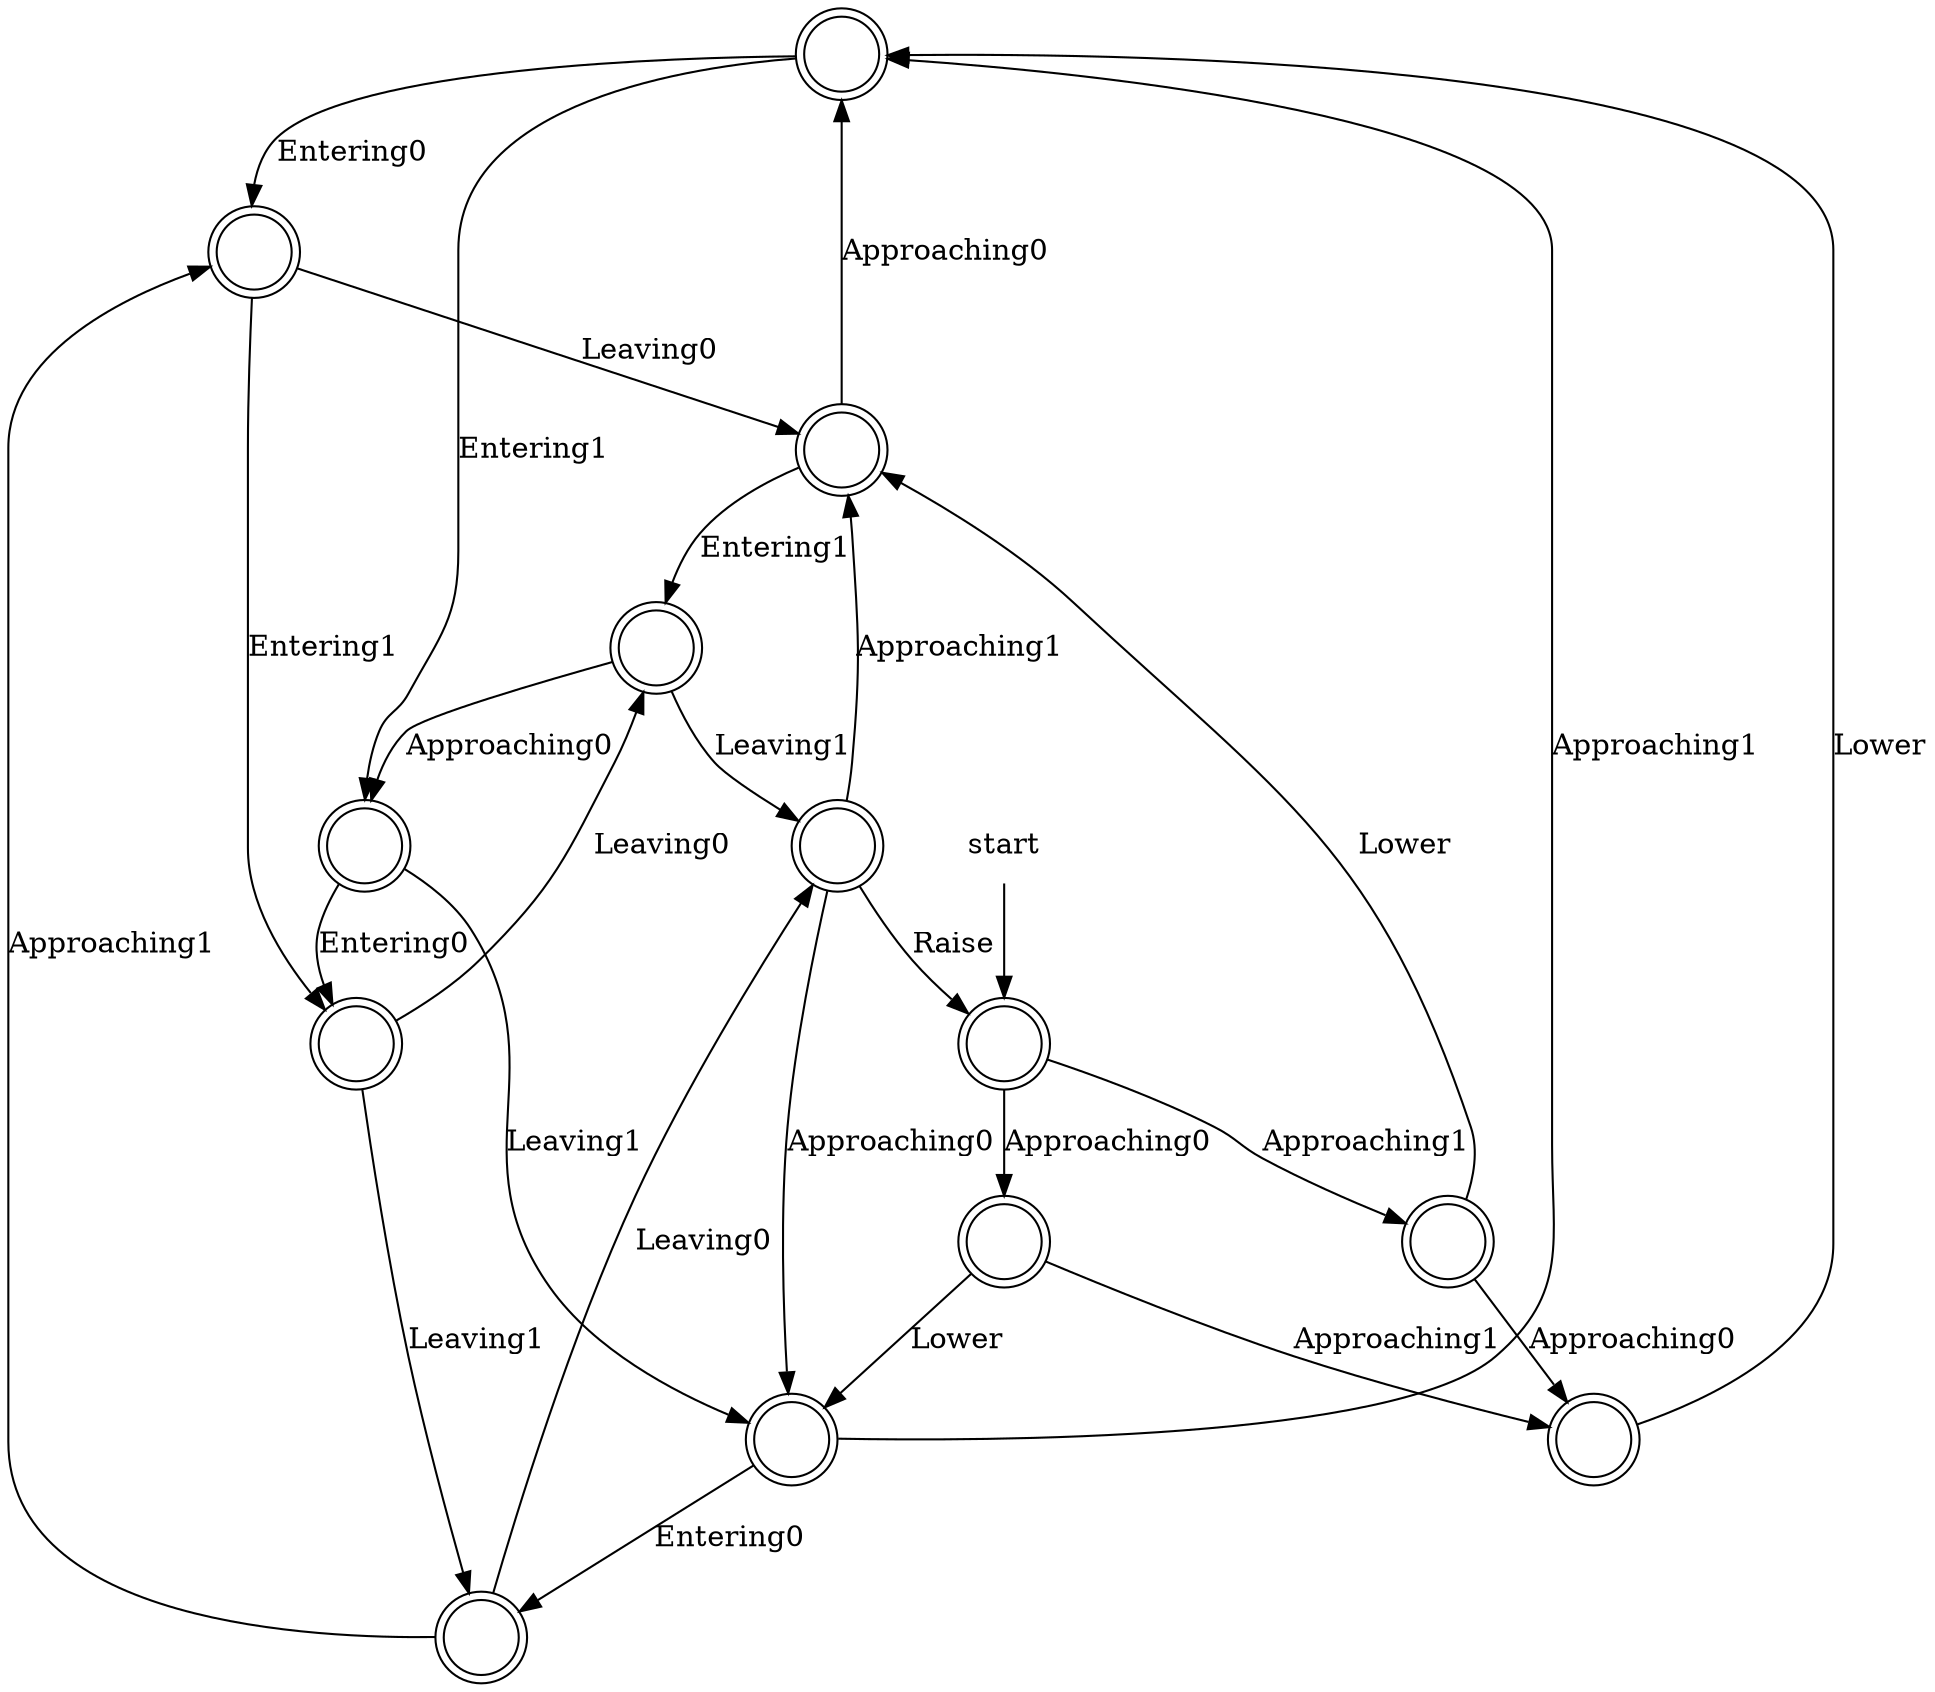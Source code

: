 digraph lc_bp_v1 {
  0 [shape=doublecircle label="" ]
  1 [shape=doublecircle label="" ]
  2 [shape=doublecircle label="" ]
  3 [shape=doublecircle label="" ]
  4 [shape=doublecircle label="" ]
  5 [shape=doublecircle label="" ]
  6 [shape=doublecircle label="" ]
  7 [shape=doublecircle label="" ]
  8 [shape=doublecircle label="" ]
  9 [shape=doublecircle label="" ]
  10 [shape=doublecircle label="" ]
  11 [shape=doublecircle label="" ]
  12 [shape=doublecircle label="" ]
  -1 [shape=none label="start" ]
  0 -> 10 [label="Entering0"]
  0 -> 11 [label="Entering1"]
  1 -> 9 [label="Approaching1"]
  1 -> 12 [label="Approaching0"]
  2 -> 0 [label="Approaching0"]
  2 -> 7 [label="Entering1"]
  3 -> 0 [label="Approaching1"]
  3 -> 8 [label="Entering0"]
  4 -> 7 [label="Leaving0"]
  4 -> 8 [label="Leaving1"]
  5 -> 0 [label="Lower"]
  6 -> 1 [label="Raise"]
  6 -> 2 [label="Approaching1"]
  6 -> 3 [label="Approaching0"]
  7 -> 6 [label="Leaving1"]
  7 -> 11 [label="Approaching0"]
  8 -> 6 [label="Leaving0"]
  8 -> 10 [label="Approaching1"]
  9 -> 2 [label="Lower"]
  9 -> 5 [label="Approaching0"]
  10 -> 2 [label="Leaving0"]
  10 -> 4 [label="Entering1"]
  11 -> 3 [label="Leaving1"]
  11 -> 4 [label="Entering0"]
  12 -> 3 [label="Lower"]
  12 -> 5 [label="Approaching1"]
  -1 -> 1 [label=""]
}
